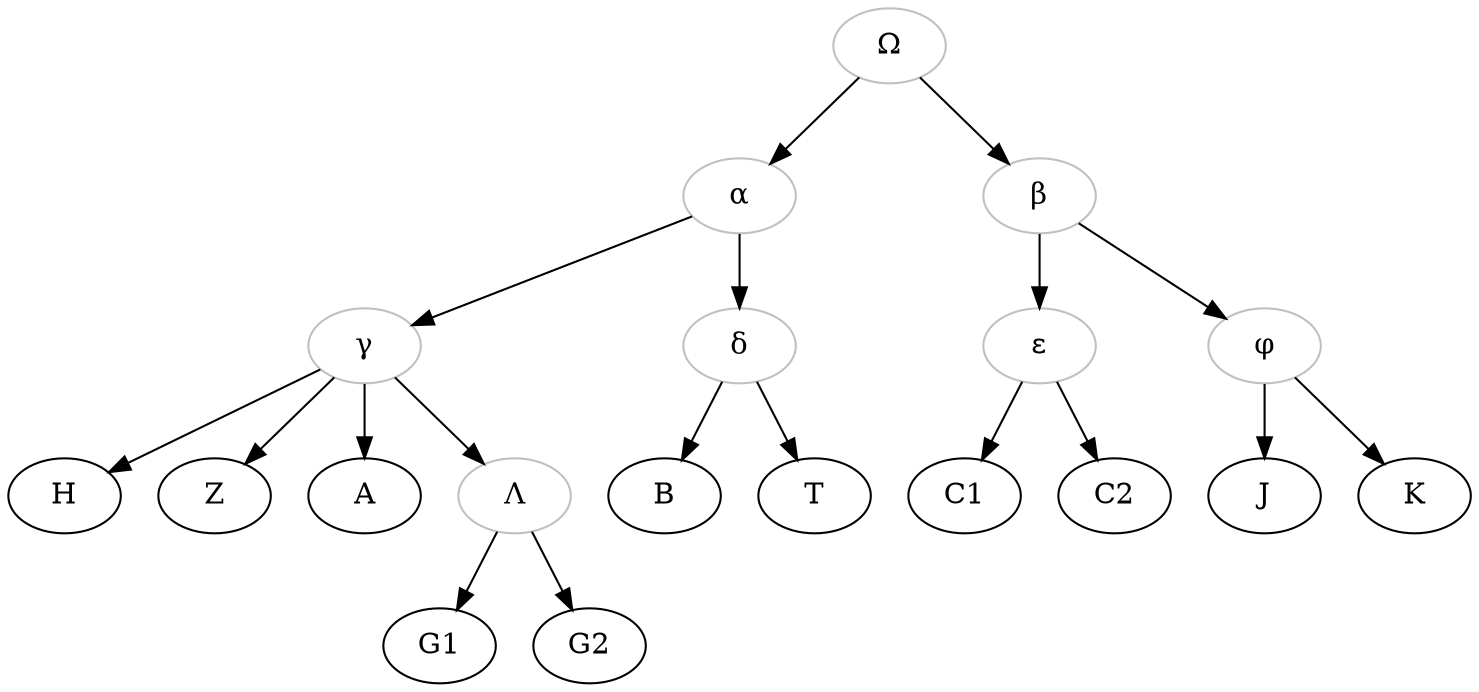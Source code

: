 digraph {
    omega -> alpha;
    omega -> beta;

    alpha -> gamma;
    alpha -> delta;

    gamma -> H;
    gamma -> Z;
    gamma -> A;
    gamma -> Lambda;
    
    Lambda -> G1;
    Lambda -> G2;

    delta -> B;
    delta -> T;

    beta -> epsilon;
    beta -> phi;

    epsilon -> C1;
    epsilon -> C2;
    phi -> J;
    phi -> K;

    omega [color="grey", label="Ω"];
    alpha [color="grey", label="α"];
    beta [color="grey", label="β"];
    gamma [color="grey", label="γ"];
    delta [color="grey", label="δ"];
    Lambda [color="grey", label="Λ"];
    epsilon [color="grey", label="ε"];
    phi [color="grey", label="φ"];
}
